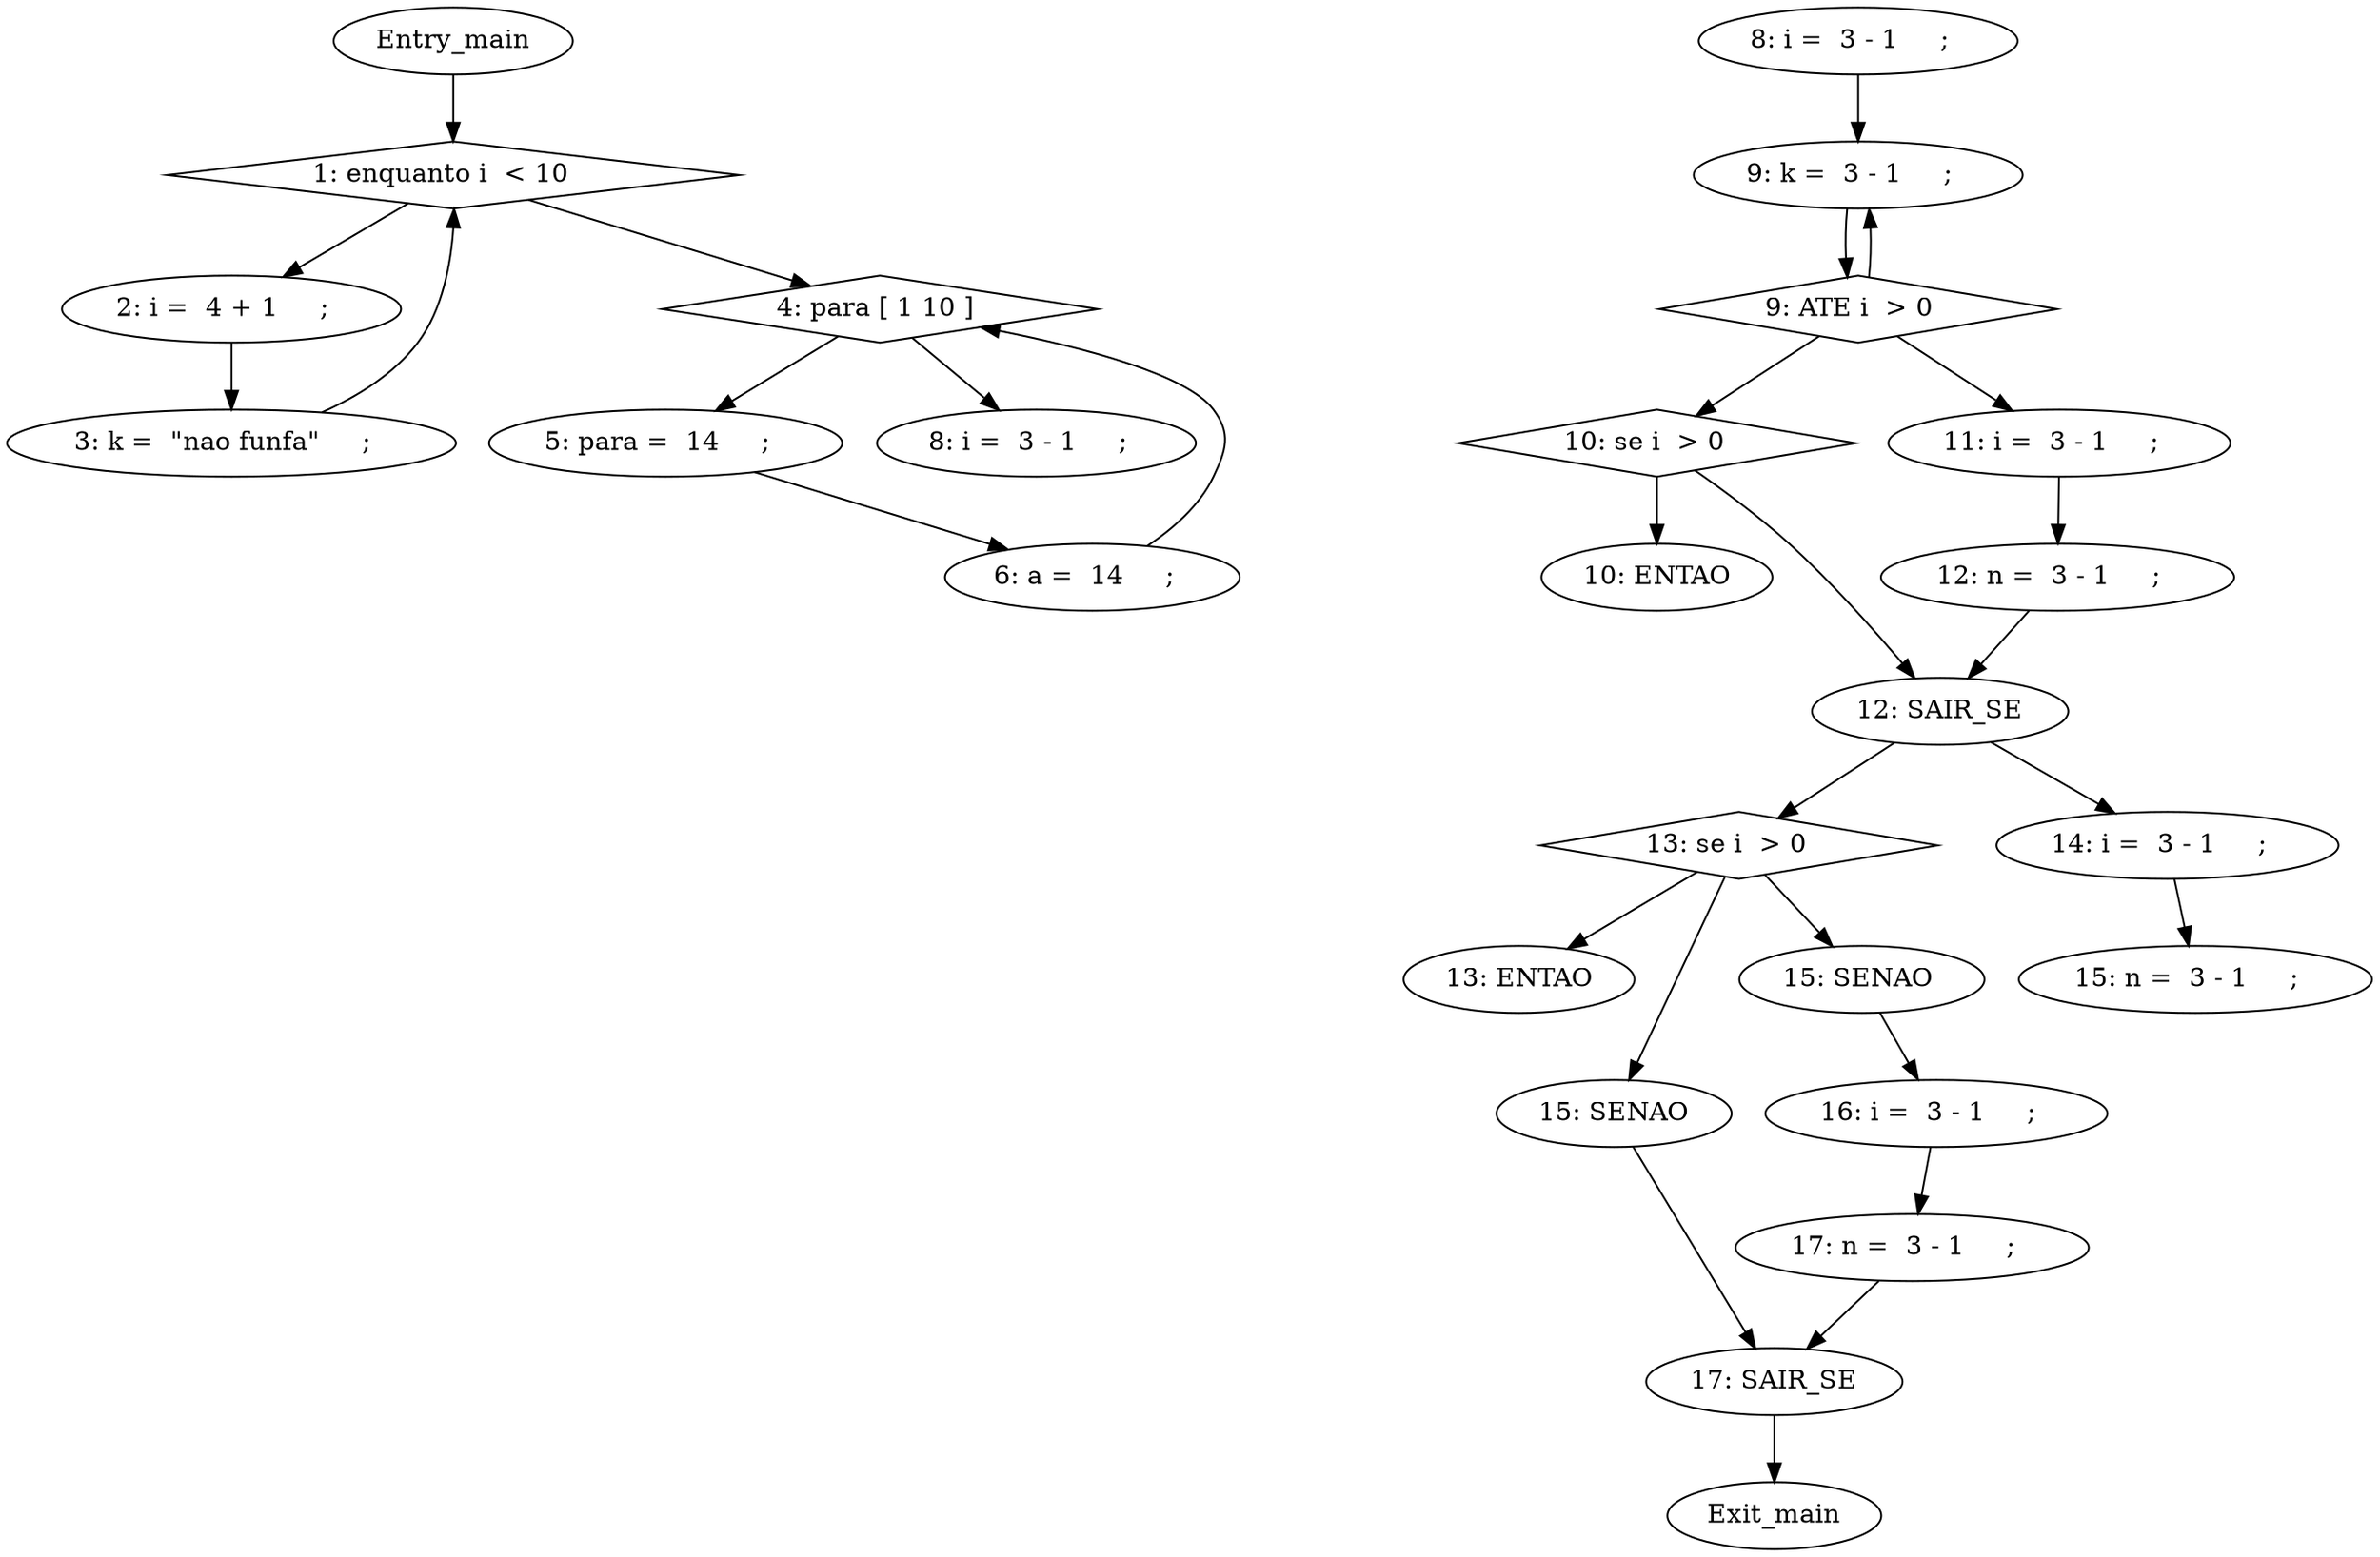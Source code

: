 digraph G {
"Entry_main" -> "1: enquanto i  < 10   "
"1: enquanto i  < 10   " [shape=diamond]
"1: enquanto i  < 10   " -> "2: i =  4 + 1     ;  "
"2: i =  4 + 1     ;  " -> "3: k =  \"nao funfa\"     ;  "
"3: k =  \"nao funfa\"     ;  " -> "1: enquanto i  < 10   "
"1: enquanto i  < 10   " -> "4: para [ 1 10 ] "
"4: para [ 1 10 ] " [shape=diamond]
"4: para [ 1 10 ] " -> "5: para =  14     ;  "
"5: para =  14     ;  " -> "6: a =  14     ;  "
"6: a =  14     ;  " -> "4: para [ 1 10 ] "
"4: para [ 1 10 ] " -> "8: i =  3 - 1     ;  "
"8: i =  3 - 1     ;  
" -> "9: k =  3 - 1     ;  "
"9: k =  3 - 1     ;  " -> "9: ATE i  > 0  "
"9: ATE i  > 0  " -> "9: k =  3 - 1     ;  "
"9: ATE i  > 0  " [shape=diamond]
"9: ATE i  > 0  " -> "10: se i  > 0   "
"10: se i  > 0   " -> "10: ENTAO"
"10: se i  > 0   " [shape=diamond]
"9: ATE i  > 0  " -> "11: i =  3 - 1     ;  "
"11: i =  3 - 1     ;  " -> "12: n =  3 - 1     ;  "
"12: n =  3 - 1     ;  " -> "12: SAIR_SE"
"10: se i  > 0   " -> "12: SAIR_SE"
"12: SAIR_SE" -> "13: se i  > 0   "
"13: se i  > 0   " -> "13: ENTAO"
"13: se i  > 0   " [shape=diamond]
"12: SAIR_SE" -> "14: i =  3 - 1     ;  "
"14: i =  3 - 1     ;  " -> "15: n =  3 - 1     ;  "
"13: se i  > 0   " -> "15: SENAO"
"13: se i  > 0   " -> "15: SENAO "
"15: SENAO " -> "16: i =  3 - 1     ;  "
"16: i =  3 - 1     ;  " -> "17: n =  3 - 1     ;  "
"17: n =  3 - 1     ;  " -> "17: SAIR_SE"
"15: SENAO" -> "17: SAIR_SE"
"17: SAIR_SE" -> Exit_main
}

